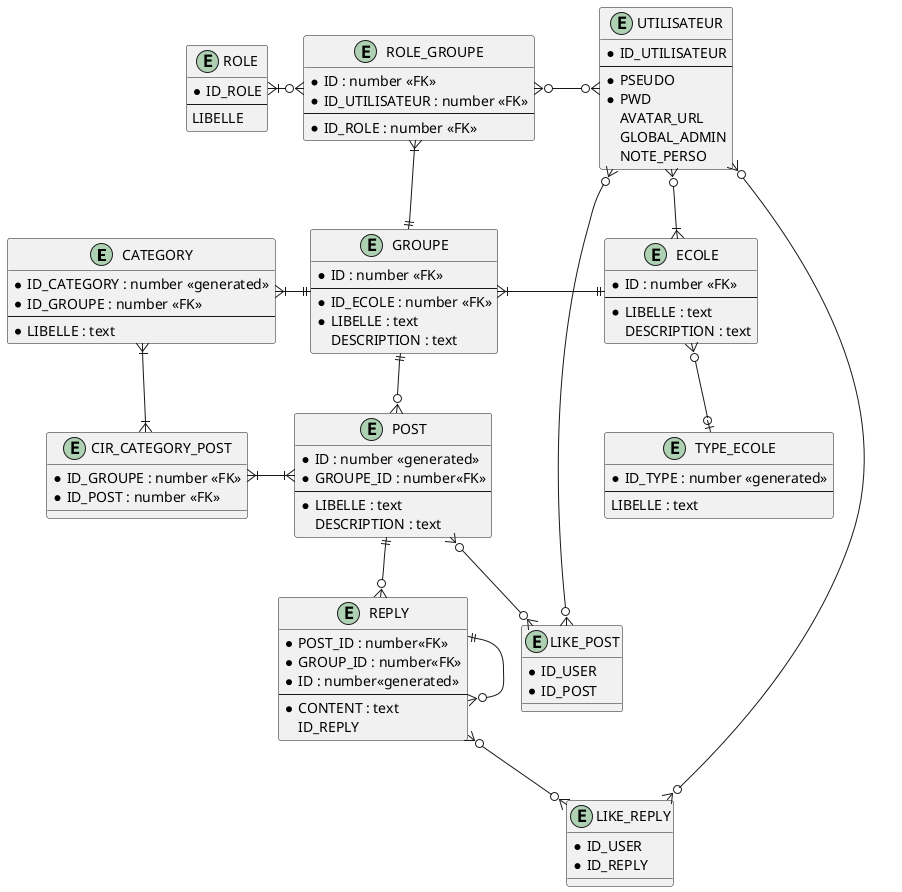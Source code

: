 @startuml
entity CATEGORY {
* ID_CATEGORY : number <<generated>>
* ID_GROUPE : number <<FK>>
--
* LIBELLE : text
}

entity POST {
  * ID : number <<generated>>
  * GROUPE_ID : number<<FK>>
  --
  * LIBELLE : text
  DESCRIPTION : text
}
entity CIR_CATEGORY_POST {
    * ID_GROUPE : number <<FK>>
    * ID_POST : number <<FK>>
}
entity GROUPE {
  * ID : number <<FK>>
  --
  * ID_ECOLE : number <<FK>>
  * LIBELLE : text
  DESCRIPTION : text
}

entity ECOLE {
  * ID : number <<FK>>
  --
  * LIBELLE : text
  DESCRIPTION : text
}

entity REPLY {
    * POST_ID : number<<FK>>
    * GROUP_ID : number<<FK>>
    * ID : number<<generated>>
    --
    * CONTENT : text
    ID_REPLY
}

entity LIKE_REPLY {
    * ID_USER
    * ID_REPLY
}

entity LIKE_POST {
    * ID_USER
    * ID_POST
}

entity TYPE_ECOLE {
* ID_TYPE : number <<generated>>
--
LIBELLE : text
}

entity UTILISATEUR {
* ID_UTILISATEUR
--
* PSEUDO
* PWD
AVATAR_URL
GLOBAL_ADMIN
NOTE_PERSO
}

entity ROLE {
* ID_ROLE
--
LIBELLE
}

entity ROLE_GROUPE {
    * ID : number <<FK>>
    * ID_UTILISATEUR : number <<FK>>
    --
    * ID_ROLE : number <<FK>>
}

TYPE_ECOLE |o-up-o{ ECOLE
CATEGORY }|-right-|| GROUPE
GROUPE ||-down-o{ POST
ECOLE ||-left-|{ GROUPE
POST ||--o{ REPLY
REPLY ||-right-o{ REPLY
CIR_CATEGORY_POST }|-up-|{ CATEGORY
CIR_CATEGORY_POST }|-right-|{ POST
GROUPE ||-up-|{ ROLE_GROUPE
UTILISATEUR }o-left-o{ ROLE_GROUPE
UTILISATEUR }o-down-|{ ECOLE
ROLE }|-right-o{ ROLE_GROUPE
UTILISATEUR }o--o{ LIKE_POST
UTILISATEUR }o--o{ LIKE_REPLY
POST }o--o{ LIKE_POST
REPLY }o--o{ LIKE_REPLY
@enduml
